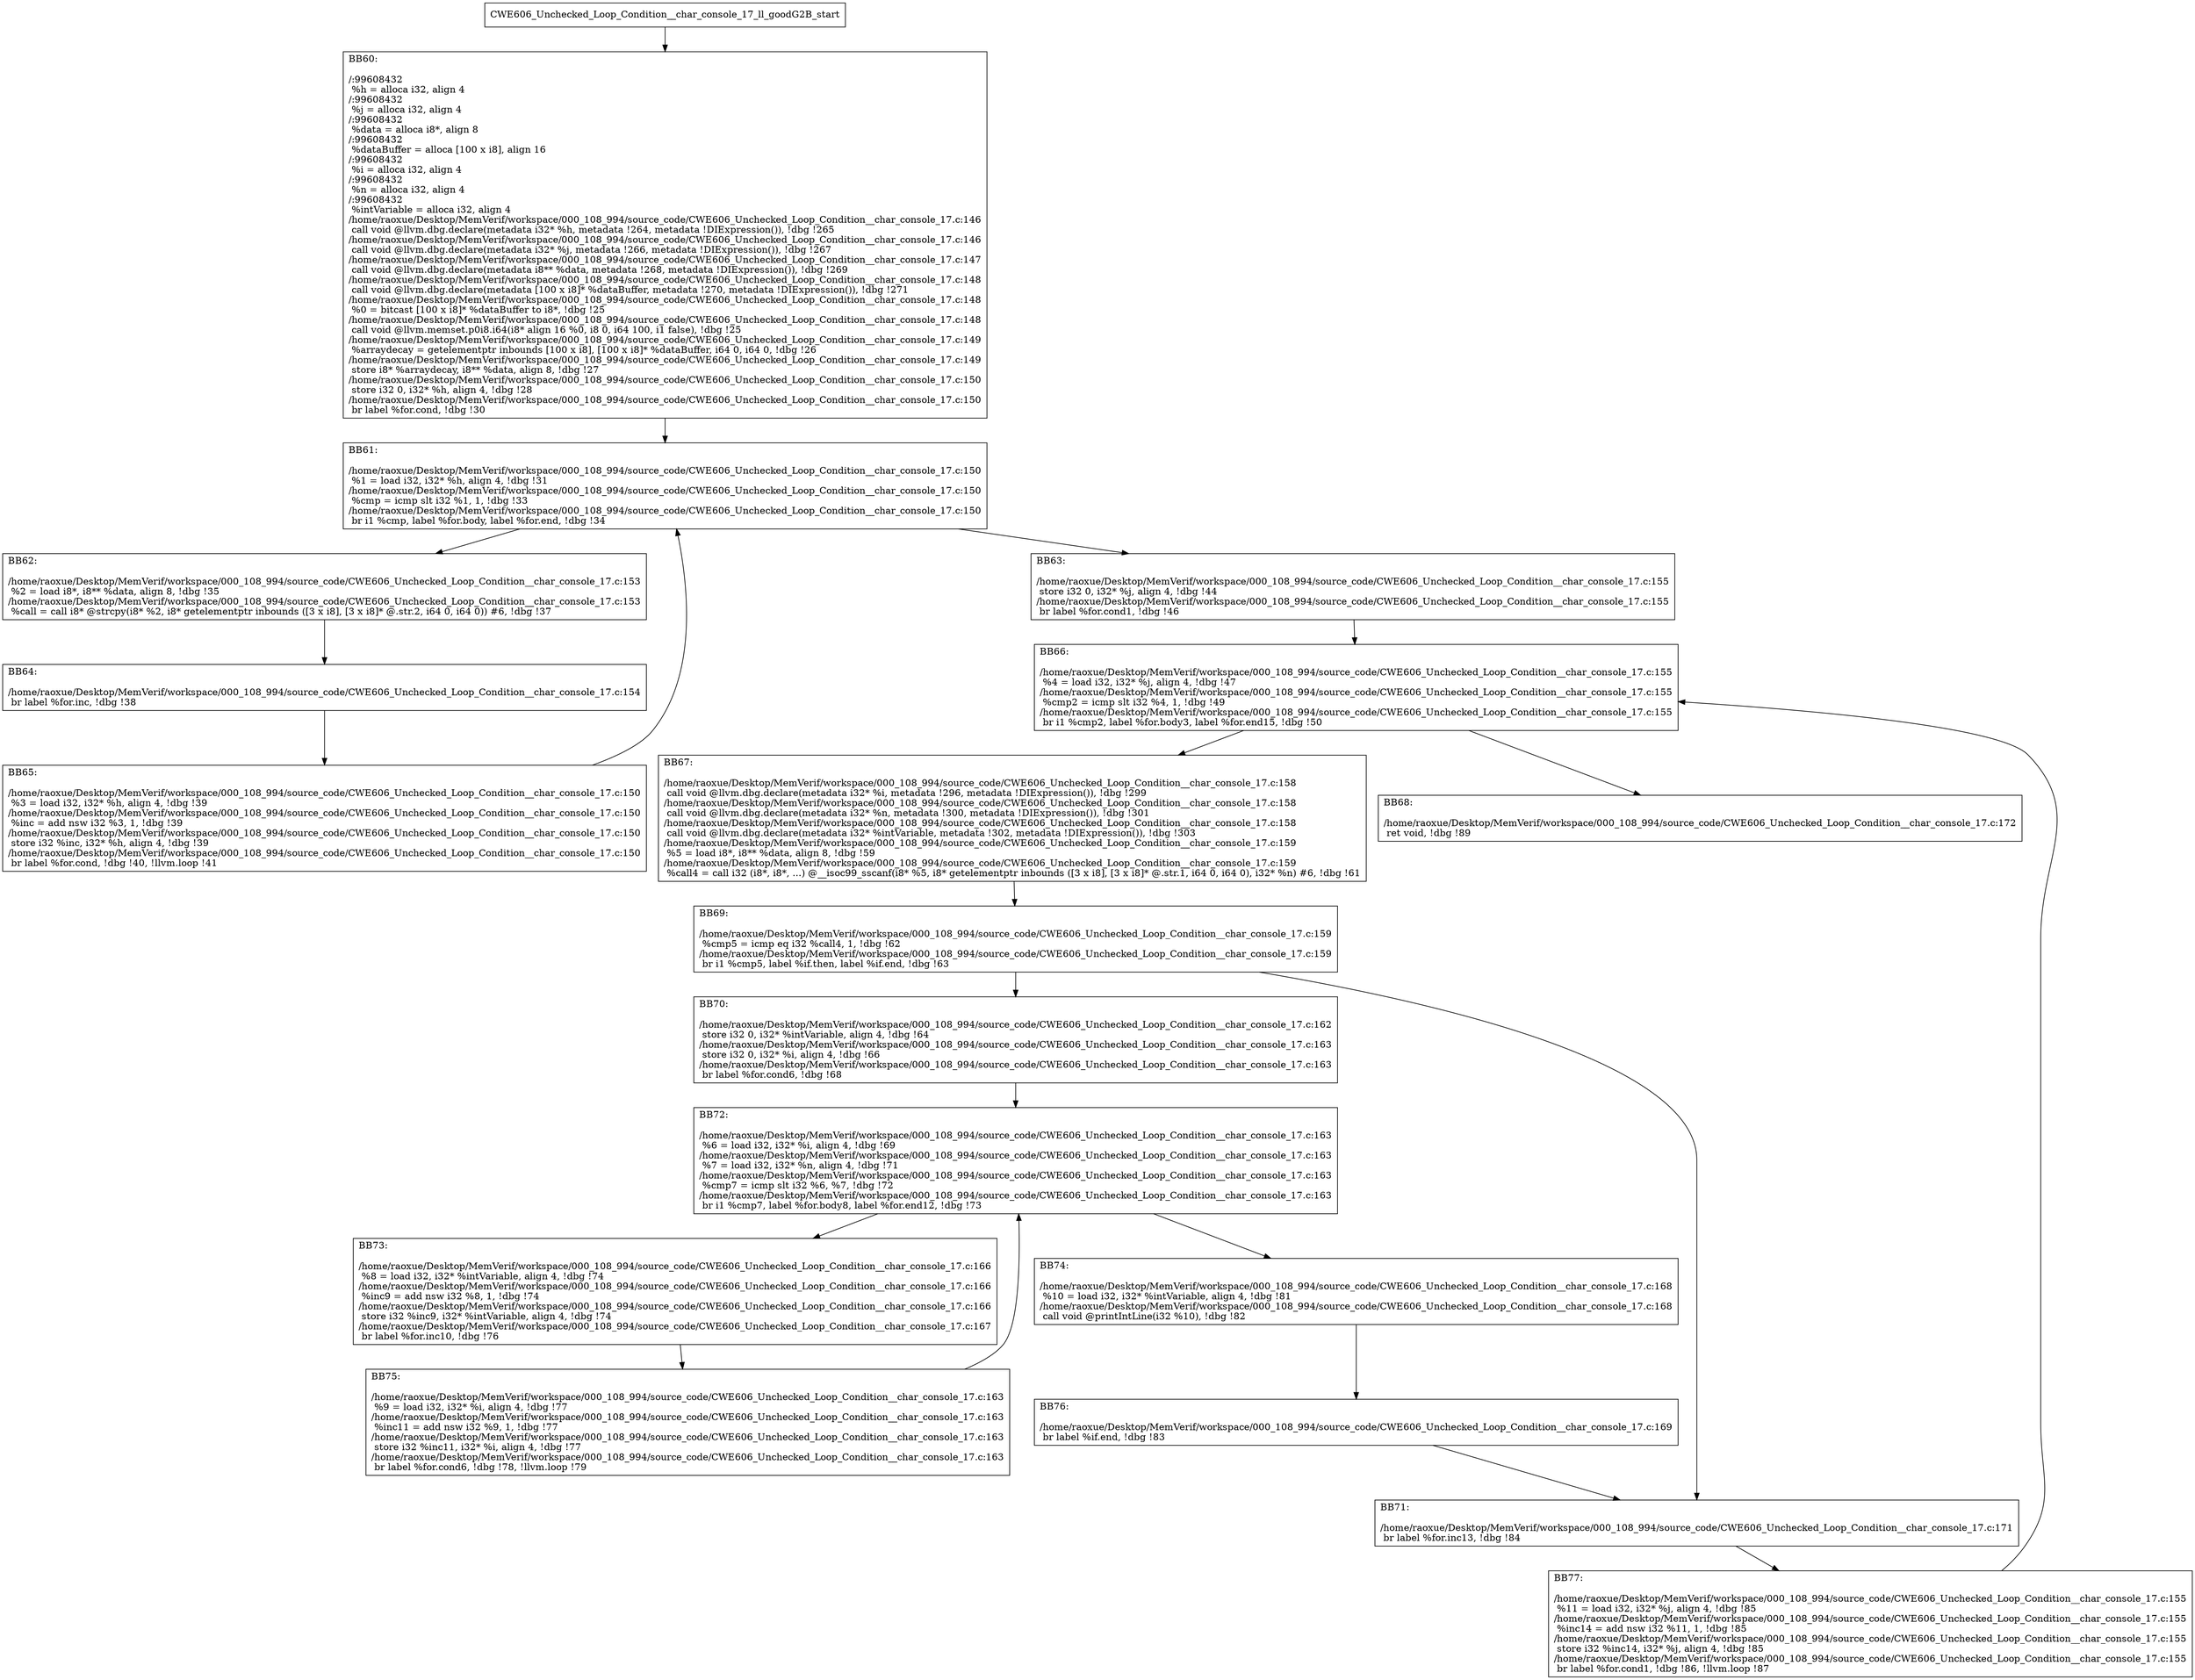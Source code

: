 digraph "CFG for'CWE606_Unchecked_Loop_Condition__char_console_17_ll_goodG2B' function" {
	BBCWE606_Unchecked_Loop_Condition__char_console_17_ll_goodG2B_start[shape=record,label="{CWE606_Unchecked_Loop_Condition__char_console_17_ll_goodG2B_start}"];
	BBCWE606_Unchecked_Loop_Condition__char_console_17_ll_goodG2B_start-> CWE606_Unchecked_Loop_Condition__char_console_17_ll_goodG2BBB60;
	CWE606_Unchecked_Loop_Condition__char_console_17_ll_goodG2BBB60 [shape=record, label="{BB60:\l\l/:99608432\l
  %h = alloca i32, align 4\l
/:99608432\l
  %j = alloca i32, align 4\l
/:99608432\l
  %data = alloca i8*, align 8\l
/:99608432\l
  %dataBuffer = alloca [100 x i8], align 16\l
/:99608432\l
  %i = alloca i32, align 4\l
/:99608432\l
  %n = alloca i32, align 4\l
/:99608432\l
  %intVariable = alloca i32, align 4\l
/home/raoxue/Desktop/MemVerif/workspace/000_108_994/source_code/CWE606_Unchecked_Loop_Condition__char_console_17.c:146\l
  call void @llvm.dbg.declare(metadata i32* %h, metadata !264, metadata !DIExpression()), !dbg !265\l
/home/raoxue/Desktop/MemVerif/workspace/000_108_994/source_code/CWE606_Unchecked_Loop_Condition__char_console_17.c:146\l
  call void @llvm.dbg.declare(metadata i32* %j, metadata !266, metadata !DIExpression()), !dbg !267\l
/home/raoxue/Desktop/MemVerif/workspace/000_108_994/source_code/CWE606_Unchecked_Loop_Condition__char_console_17.c:147\l
  call void @llvm.dbg.declare(metadata i8** %data, metadata !268, metadata !DIExpression()), !dbg !269\l
/home/raoxue/Desktop/MemVerif/workspace/000_108_994/source_code/CWE606_Unchecked_Loop_Condition__char_console_17.c:148\l
  call void @llvm.dbg.declare(metadata [100 x i8]* %dataBuffer, metadata !270, metadata !DIExpression()), !dbg !271\l
/home/raoxue/Desktop/MemVerif/workspace/000_108_994/source_code/CWE606_Unchecked_Loop_Condition__char_console_17.c:148\l
  %0 = bitcast [100 x i8]* %dataBuffer to i8*, !dbg !25\l
/home/raoxue/Desktop/MemVerif/workspace/000_108_994/source_code/CWE606_Unchecked_Loop_Condition__char_console_17.c:148\l
  call void @llvm.memset.p0i8.i64(i8* align 16 %0, i8 0, i64 100, i1 false), !dbg !25\l
/home/raoxue/Desktop/MemVerif/workspace/000_108_994/source_code/CWE606_Unchecked_Loop_Condition__char_console_17.c:149\l
  %arraydecay = getelementptr inbounds [100 x i8], [100 x i8]* %dataBuffer, i64 0, i64 0, !dbg !26\l
/home/raoxue/Desktop/MemVerif/workspace/000_108_994/source_code/CWE606_Unchecked_Loop_Condition__char_console_17.c:149\l
  store i8* %arraydecay, i8** %data, align 8, !dbg !27\l
/home/raoxue/Desktop/MemVerif/workspace/000_108_994/source_code/CWE606_Unchecked_Loop_Condition__char_console_17.c:150\l
  store i32 0, i32* %h, align 4, !dbg !28\l
/home/raoxue/Desktop/MemVerif/workspace/000_108_994/source_code/CWE606_Unchecked_Loop_Condition__char_console_17.c:150\l
  br label %for.cond, !dbg !30\l
}"];
	CWE606_Unchecked_Loop_Condition__char_console_17_ll_goodG2BBB60-> CWE606_Unchecked_Loop_Condition__char_console_17_ll_goodG2BBB61;
	CWE606_Unchecked_Loop_Condition__char_console_17_ll_goodG2BBB61 [shape=record, label="{BB61:\l\l/home/raoxue/Desktop/MemVerif/workspace/000_108_994/source_code/CWE606_Unchecked_Loop_Condition__char_console_17.c:150\l
  %1 = load i32, i32* %h, align 4, !dbg !31\l
/home/raoxue/Desktop/MemVerif/workspace/000_108_994/source_code/CWE606_Unchecked_Loop_Condition__char_console_17.c:150\l
  %cmp = icmp slt i32 %1, 1, !dbg !33\l
/home/raoxue/Desktop/MemVerif/workspace/000_108_994/source_code/CWE606_Unchecked_Loop_Condition__char_console_17.c:150\l
  br i1 %cmp, label %for.body, label %for.end, !dbg !34\l
}"];
	CWE606_Unchecked_Loop_Condition__char_console_17_ll_goodG2BBB61-> CWE606_Unchecked_Loop_Condition__char_console_17_ll_goodG2BBB62;
	CWE606_Unchecked_Loop_Condition__char_console_17_ll_goodG2BBB61-> CWE606_Unchecked_Loop_Condition__char_console_17_ll_goodG2BBB63;
	CWE606_Unchecked_Loop_Condition__char_console_17_ll_goodG2BBB62 [shape=record, label="{BB62:\l\l/home/raoxue/Desktop/MemVerif/workspace/000_108_994/source_code/CWE606_Unchecked_Loop_Condition__char_console_17.c:153\l
  %2 = load i8*, i8** %data, align 8, !dbg !35\l
/home/raoxue/Desktop/MemVerif/workspace/000_108_994/source_code/CWE606_Unchecked_Loop_Condition__char_console_17.c:153\l
  %call = call i8* @strcpy(i8* %2, i8* getelementptr inbounds ([3 x i8], [3 x i8]* @.str.2, i64 0, i64 0)) #6, !dbg !37\l
}"];
	CWE606_Unchecked_Loop_Condition__char_console_17_ll_goodG2BBB62-> CWE606_Unchecked_Loop_Condition__char_console_17_ll_goodG2BBB64;
	CWE606_Unchecked_Loop_Condition__char_console_17_ll_goodG2BBB64 [shape=record, label="{BB64:\l\l/home/raoxue/Desktop/MemVerif/workspace/000_108_994/source_code/CWE606_Unchecked_Loop_Condition__char_console_17.c:154\l
  br label %for.inc, !dbg !38\l
}"];
	CWE606_Unchecked_Loop_Condition__char_console_17_ll_goodG2BBB64-> CWE606_Unchecked_Loop_Condition__char_console_17_ll_goodG2BBB65;
	CWE606_Unchecked_Loop_Condition__char_console_17_ll_goodG2BBB65 [shape=record, label="{BB65:\l\l/home/raoxue/Desktop/MemVerif/workspace/000_108_994/source_code/CWE606_Unchecked_Loop_Condition__char_console_17.c:150\l
  %3 = load i32, i32* %h, align 4, !dbg !39\l
/home/raoxue/Desktop/MemVerif/workspace/000_108_994/source_code/CWE606_Unchecked_Loop_Condition__char_console_17.c:150\l
  %inc = add nsw i32 %3, 1, !dbg !39\l
/home/raoxue/Desktop/MemVerif/workspace/000_108_994/source_code/CWE606_Unchecked_Loop_Condition__char_console_17.c:150\l
  store i32 %inc, i32* %h, align 4, !dbg !39\l
/home/raoxue/Desktop/MemVerif/workspace/000_108_994/source_code/CWE606_Unchecked_Loop_Condition__char_console_17.c:150\l
  br label %for.cond, !dbg !40, !llvm.loop !41\l
}"];
	CWE606_Unchecked_Loop_Condition__char_console_17_ll_goodG2BBB65-> CWE606_Unchecked_Loop_Condition__char_console_17_ll_goodG2BBB61;
	CWE606_Unchecked_Loop_Condition__char_console_17_ll_goodG2BBB63 [shape=record, label="{BB63:\l\l/home/raoxue/Desktop/MemVerif/workspace/000_108_994/source_code/CWE606_Unchecked_Loop_Condition__char_console_17.c:155\l
  store i32 0, i32* %j, align 4, !dbg !44\l
/home/raoxue/Desktop/MemVerif/workspace/000_108_994/source_code/CWE606_Unchecked_Loop_Condition__char_console_17.c:155\l
  br label %for.cond1, !dbg !46\l
}"];
	CWE606_Unchecked_Loop_Condition__char_console_17_ll_goodG2BBB63-> CWE606_Unchecked_Loop_Condition__char_console_17_ll_goodG2BBB66;
	CWE606_Unchecked_Loop_Condition__char_console_17_ll_goodG2BBB66 [shape=record, label="{BB66:\l\l/home/raoxue/Desktop/MemVerif/workspace/000_108_994/source_code/CWE606_Unchecked_Loop_Condition__char_console_17.c:155\l
  %4 = load i32, i32* %j, align 4, !dbg !47\l
/home/raoxue/Desktop/MemVerif/workspace/000_108_994/source_code/CWE606_Unchecked_Loop_Condition__char_console_17.c:155\l
  %cmp2 = icmp slt i32 %4, 1, !dbg !49\l
/home/raoxue/Desktop/MemVerif/workspace/000_108_994/source_code/CWE606_Unchecked_Loop_Condition__char_console_17.c:155\l
  br i1 %cmp2, label %for.body3, label %for.end15, !dbg !50\l
}"];
	CWE606_Unchecked_Loop_Condition__char_console_17_ll_goodG2BBB66-> CWE606_Unchecked_Loop_Condition__char_console_17_ll_goodG2BBB67;
	CWE606_Unchecked_Loop_Condition__char_console_17_ll_goodG2BBB66-> CWE606_Unchecked_Loop_Condition__char_console_17_ll_goodG2BBB68;
	CWE606_Unchecked_Loop_Condition__char_console_17_ll_goodG2BBB67 [shape=record, label="{BB67:\l\l/home/raoxue/Desktop/MemVerif/workspace/000_108_994/source_code/CWE606_Unchecked_Loop_Condition__char_console_17.c:158\l
  call void @llvm.dbg.declare(metadata i32* %i, metadata !296, metadata !DIExpression()), !dbg !299\l
/home/raoxue/Desktop/MemVerif/workspace/000_108_994/source_code/CWE606_Unchecked_Loop_Condition__char_console_17.c:158\l
  call void @llvm.dbg.declare(metadata i32* %n, metadata !300, metadata !DIExpression()), !dbg !301\l
/home/raoxue/Desktop/MemVerif/workspace/000_108_994/source_code/CWE606_Unchecked_Loop_Condition__char_console_17.c:158\l
  call void @llvm.dbg.declare(metadata i32* %intVariable, metadata !302, metadata !DIExpression()), !dbg !303\l
/home/raoxue/Desktop/MemVerif/workspace/000_108_994/source_code/CWE606_Unchecked_Loop_Condition__char_console_17.c:159\l
  %5 = load i8*, i8** %data, align 8, !dbg !59\l
/home/raoxue/Desktop/MemVerif/workspace/000_108_994/source_code/CWE606_Unchecked_Loop_Condition__char_console_17.c:159\l
  %call4 = call i32 (i8*, i8*, ...) @__isoc99_sscanf(i8* %5, i8* getelementptr inbounds ([3 x i8], [3 x i8]* @.str.1, i64 0, i64 0), i32* %n) #6, !dbg !61\l
}"];
	CWE606_Unchecked_Loop_Condition__char_console_17_ll_goodG2BBB67-> CWE606_Unchecked_Loop_Condition__char_console_17_ll_goodG2BBB69;
	CWE606_Unchecked_Loop_Condition__char_console_17_ll_goodG2BBB69 [shape=record, label="{BB69:\l\l/home/raoxue/Desktop/MemVerif/workspace/000_108_994/source_code/CWE606_Unchecked_Loop_Condition__char_console_17.c:159\l
  %cmp5 = icmp eq i32 %call4, 1, !dbg !62\l
/home/raoxue/Desktop/MemVerif/workspace/000_108_994/source_code/CWE606_Unchecked_Loop_Condition__char_console_17.c:159\l
  br i1 %cmp5, label %if.then, label %if.end, !dbg !63\l
}"];
	CWE606_Unchecked_Loop_Condition__char_console_17_ll_goodG2BBB69-> CWE606_Unchecked_Loop_Condition__char_console_17_ll_goodG2BBB70;
	CWE606_Unchecked_Loop_Condition__char_console_17_ll_goodG2BBB69-> CWE606_Unchecked_Loop_Condition__char_console_17_ll_goodG2BBB71;
	CWE606_Unchecked_Loop_Condition__char_console_17_ll_goodG2BBB70 [shape=record, label="{BB70:\l\l/home/raoxue/Desktop/MemVerif/workspace/000_108_994/source_code/CWE606_Unchecked_Loop_Condition__char_console_17.c:162\l
  store i32 0, i32* %intVariable, align 4, !dbg !64\l
/home/raoxue/Desktop/MemVerif/workspace/000_108_994/source_code/CWE606_Unchecked_Loop_Condition__char_console_17.c:163\l
  store i32 0, i32* %i, align 4, !dbg !66\l
/home/raoxue/Desktop/MemVerif/workspace/000_108_994/source_code/CWE606_Unchecked_Loop_Condition__char_console_17.c:163\l
  br label %for.cond6, !dbg !68\l
}"];
	CWE606_Unchecked_Loop_Condition__char_console_17_ll_goodG2BBB70-> CWE606_Unchecked_Loop_Condition__char_console_17_ll_goodG2BBB72;
	CWE606_Unchecked_Loop_Condition__char_console_17_ll_goodG2BBB72 [shape=record, label="{BB72:\l\l/home/raoxue/Desktop/MemVerif/workspace/000_108_994/source_code/CWE606_Unchecked_Loop_Condition__char_console_17.c:163\l
  %6 = load i32, i32* %i, align 4, !dbg !69\l
/home/raoxue/Desktop/MemVerif/workspace/000_108_994/source_code/CWE606_Unchecked_Loop_Condition__char_console_17.c:163\l
  %7 = load i32, i32* %n, align 4, !dbg !71\l
/home/raoxue/Desktop/MemVerif/workspace/000_108_994/source_code/CWE606_Unchecked_Loop_Condition__char_console_17.c:163\l
  %cmp7 = icmp slt i32 %6, %7, !dbg !72\l
/home/raoxue/Desktop/MemVerif/workspace/000_108_994/source_code/CWE606_Unchecked_Loop_Condition__char_console_17.c:163\l
  br i1 %cmp7, label %for.body8, label %for.end12, !dbg !73\l
}"];
	CWE606_Unchecked_Loop_Condition__char_console_17_ll_goodG2BBB72-> CWE606_Unchecked_Loop_Condition__char_console_17_ll_goodG2BBB73;
	CWE606_Unchecked_Loop_Condition__char_console_17_ll_goodG2BBB72-> CWE606_Unchecked_Loop_Condition__char_console_17_ll_goodG2BBB74;
	CWE606_Unchecked_Loop_Condition__char_console_17_ll_goodG2BBB73 [shape=record, label="{BB73:\l\l/home/raoxue/Desktop/MemVerif/workspace/000_108_994/source_code/CWE606_Unchecked_Loop_Condition__char_console_17.c:166\l
  %8 = load i32, i32* %intVariable, align 4, !dbg !74\l
/home/raoxue/Desktop/MemVerif/workspace/000_108_994/source_code/CWE606_Unchecked_Loop_Condition__char_console_17.c:166\l
  %inc9 = add nsw i32 %8, 1, !dbg !74\l
/home/raoxue/Desktop/MemVerif/workspace/000_108_994/source_code/CWE606_Unchecked_Loop_Condition__char_console_17.c:166\l
  store i32 %inc9, i32* %intVariable, align 4, !dbg !74\l
/home/raoxue/Desktop/MemVerif/workspace/000_108_994/source_code/CWE606_Unchecked_Loop_Condition__char_console_17.c:167\l
  br label %for.inc10, !dbg !76\l
}"];
	CWE606_Unchecked_Loop_Condition__char_console_17_ll_goodG2BBB73-> CWE606_Unchecked_Loop_Condition__char_console_17_ll_goodG2BBB75;
	CWE606_Unchecked_Loop_Condition__char_console_17_ll_goodG2BBB75 [shape=record, label="{BB75:\l\l/home/raoxue/Desktop/MemVerif/workspace/000_108_994/source_code/CWE606_Unchecked_Loop_Condition__char_console_17.c:163\l
  %9 = load i32, i32* %i, align 4, !dbg !77\l
/home/raoxue/Desktop/MemVerif/workspace/000_108_994/source_code/CWE606_Unchecked_Loop_Condition__char_console_17.c:163\l
  %inc11 = add nsw i32 %9, 1, !dbg !77\l
/home/raoxue/Desktop/MemVerif/workspace/000_108_994/source_code/CWE606_Unchecked_Loop_Condition__char_console_17.c:163\l
  store i32 %inc11, i32* %i, align 4, !dbg !77\l
/home/raoxue/Desktop/MemVerif/workspace/000_108_994/source_code/CWE606_Unchecked_Loop_Condition__char_console_17.c:163\l
  br label %for.cond6, !dbg !78, !llvm.loop !79\l
}"];
	CWE606_Unchecked_Loop_Condition__char_console_17_ll_goodG2BBB75-> CWE606_Unchecked_Loop_Condition__char_console_17_ll_goodG2BBB72;
	CWE606_Unchecked_Loop_Condition__char_console_17_ll_goodG2BBB74 [shape=record, label="{BB74:\l\l/home/raoxue/Desktop/MemVerif/workspace/000_108_994/source_code/CWE606_Unchecked_Loop_Condition__char_console_17.c:168\l
  %10 = load i32, i32* %intVariable, align 4, !dbg !81\l
/home/raoxue/Desktop/MemVerif/workspace/000_108_994/source_code/CWE606_Unchecked_Loop_Condition__char_console_17.c:168\l
  call void @printIntLine(i32 %10), !dbg !82\l
}"];
	CWE606_Unchecked_Loop_Condition__char_console_17_ll_goodG2BBB74-> CWE606_Unchecked_Loop_Condition__char_console_17_ll_goodG2BBB76;
	CWE606_Unchecked_Loop_Condition__char_console_17_ll_goodG2BBB76 [shape=record, label="{BB76:\l\l/home/raoxue/Desktop/MemVerif/workspace/000_108_994/source_code/CWE606_Unchecked_Loop_Condition__char_console_17.c:169\l
  br label %if.end, !dbg !83\l
}"];
	CWE606_Unchecked_Loop_Condition__char_console_17_ll_goodG2BBB76-> CWE606_Unchecked_Loop_Condition__char_console_17_ll_goodG2BBB71;
	CWE606_Unchecked_Loop_Condition__char_console_17_ll_goodG2BBB71 [shape=record, label="{BB71:\l\l/home/raoxue/Desktop/MemVerif/workspace/000_108_994/source_code/CWE606_Unchecked_Loop_Condition__char_console_17.c:171\l
  br label %for.inc13, !dbg !84\l
}"];
	CWE606_Unchecked_Loop_Condition__char_console_17_ll_goodG2BBB71-> CWE606_Unchecked_Loop_Condition__char_console_17_ll_goodG2BBB77;
	CWE606_Unchecked_Loop_Condition__char_console_17_ll_goodG2BBB77 [shape=record, label="{BB77:\l\l/home/raoxue/Desktop/MemVerif/workspace/000_108_994/source_code/CWE606_Unchecked_Loop_Condition__char_console_17.c:155\l
  %11 = load i32, i32* %j, align 4, !dbg !85\l
/home/raoxue/Desktop/MemVerif/workspace/000_108_994/source_code/CWE606_Unchecked_Loop_Condition__char_console_17.c:155\l
  %inc14 = add nsw i32 %11, 1, !dbg !85\l
/home/raoxue/Desktop/MemVerif/workspace/000_108_994/source_code/CWE606_Unchecked_Loop_Condition__char_console_17.c:155\l
  store i32 %inc14, i32* %j, align 4, !dbg !85\l
/home/raoxue/Desktop/MemVerif/workspace/000_108_994/source_code/CWE606_Unchecked_Loop_Condition__char_console_17.c:155\l
  br label %for.cond1, !dbg !86, !llvm.loop !87\l
}"];
	CWE606_Unchecked_Loop_Condition__char_console_17_ll_goodG2BBB77-> CWE606_Unchecked_Loop_Condition__char_console_17_ll_goodG2BBB66;
	CWE606_Unchecked_Loop_Condition__char_console_17_ll_goodG2BBB68 [shape=record, label="{BB68:\l\l/home/raoxue/Desktop/MemVerif/workspace/000_108_994/source_code/CWE606_Unchecked_Loop_Condition__char_console_17.c:172\l
  ret void, !dbg !89\l
}"];
}
